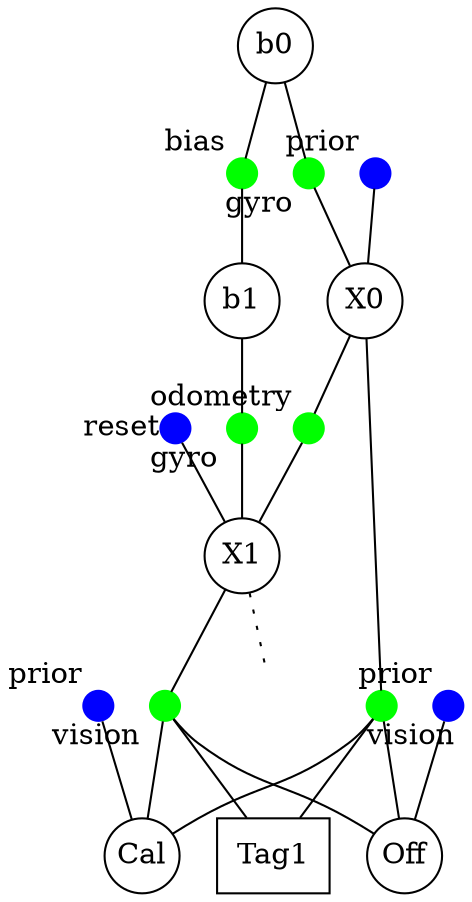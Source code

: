/**
 * To render this file, install the tintinweb Graphviz preview extension and click
 * the little "DOT" that appears in the upper right.  Choose the "FDP" engine,
 * which notices the "pos" parameter.
 */
graph {
    Xp [color = "blue";shape = "point";width = "0.2";xlabel = "prior";];
    X0 [label = "X0";shape = "circle";pos = "10,12!";margin = -0.1;];
    O0 [color = "green";shape = "point";width = "0.2";xlabel = "odometry";];
    X1 [label = "X1";shape = "circle";pos = "12,12!";margin = -0.1;];
    Xe [label = "";shape = "none";pos = "13,12!";];
    t0 [label = "Tag1";shape = "box";pos = "11,15!";];
    c0 [label = "Off";shape = "circle";margin = -0.1;pos = "11,14!";];
    cp [color = "blue";shape = "point";width = "0.2";pos = "12,14!";xlabel = "prior";];
    k0 [label = "Cal";shape = "circle";margin = -0.1;pos = "11,13!";];
    kp [color = "blue";shape = "point";width = "0.2";pos = "10,13!";xlabel = "prior";];
    v0 [color = "green";shape = "point";width = "0.2";xlabel = "vision";];
    v1 [color = "green";shape = "point";width = "0.2";xlabel = "vision ";];
    g0 [color = "green";shape = "point";width = "0.2";xlabel = "gyro";];
    g1 [color = "green";shape = "point";width = "0.2";xlabel = "gyro ";];
    b0 [label = "b0";shape = "circle";pos = "10,10!";margin = -0.1;];
    b1 [label = "b1";shape = "circle";pos = "12,10!";margin = -0.1;];
    bb [color = "green";shape = "point";width = "0.2";xlabel = "bias";];
    br [color = "blue";shape = "point";width = "0.2";xlabel = "reset";];
    
    Xp -- X0;
    X0 -- O0;
    O0 -- X1;
    X1 -- Xe [style = "dotted";];
    X0 -- v0;
    X1 -- v1;
    v0 -- t0;
    v1 -- t0;
    cp -- c0;
    v0 -- c0;
    v1 -- c0;
    kp -- k0;
    v0 -- k0;
    v1 -- k0;
    g0 -- X0;
    g1 -- X1;
    b0 -- g0;
    b1 -- g1;
    b0 -- bb;
    bb -- b1;
    br -- X1;
}